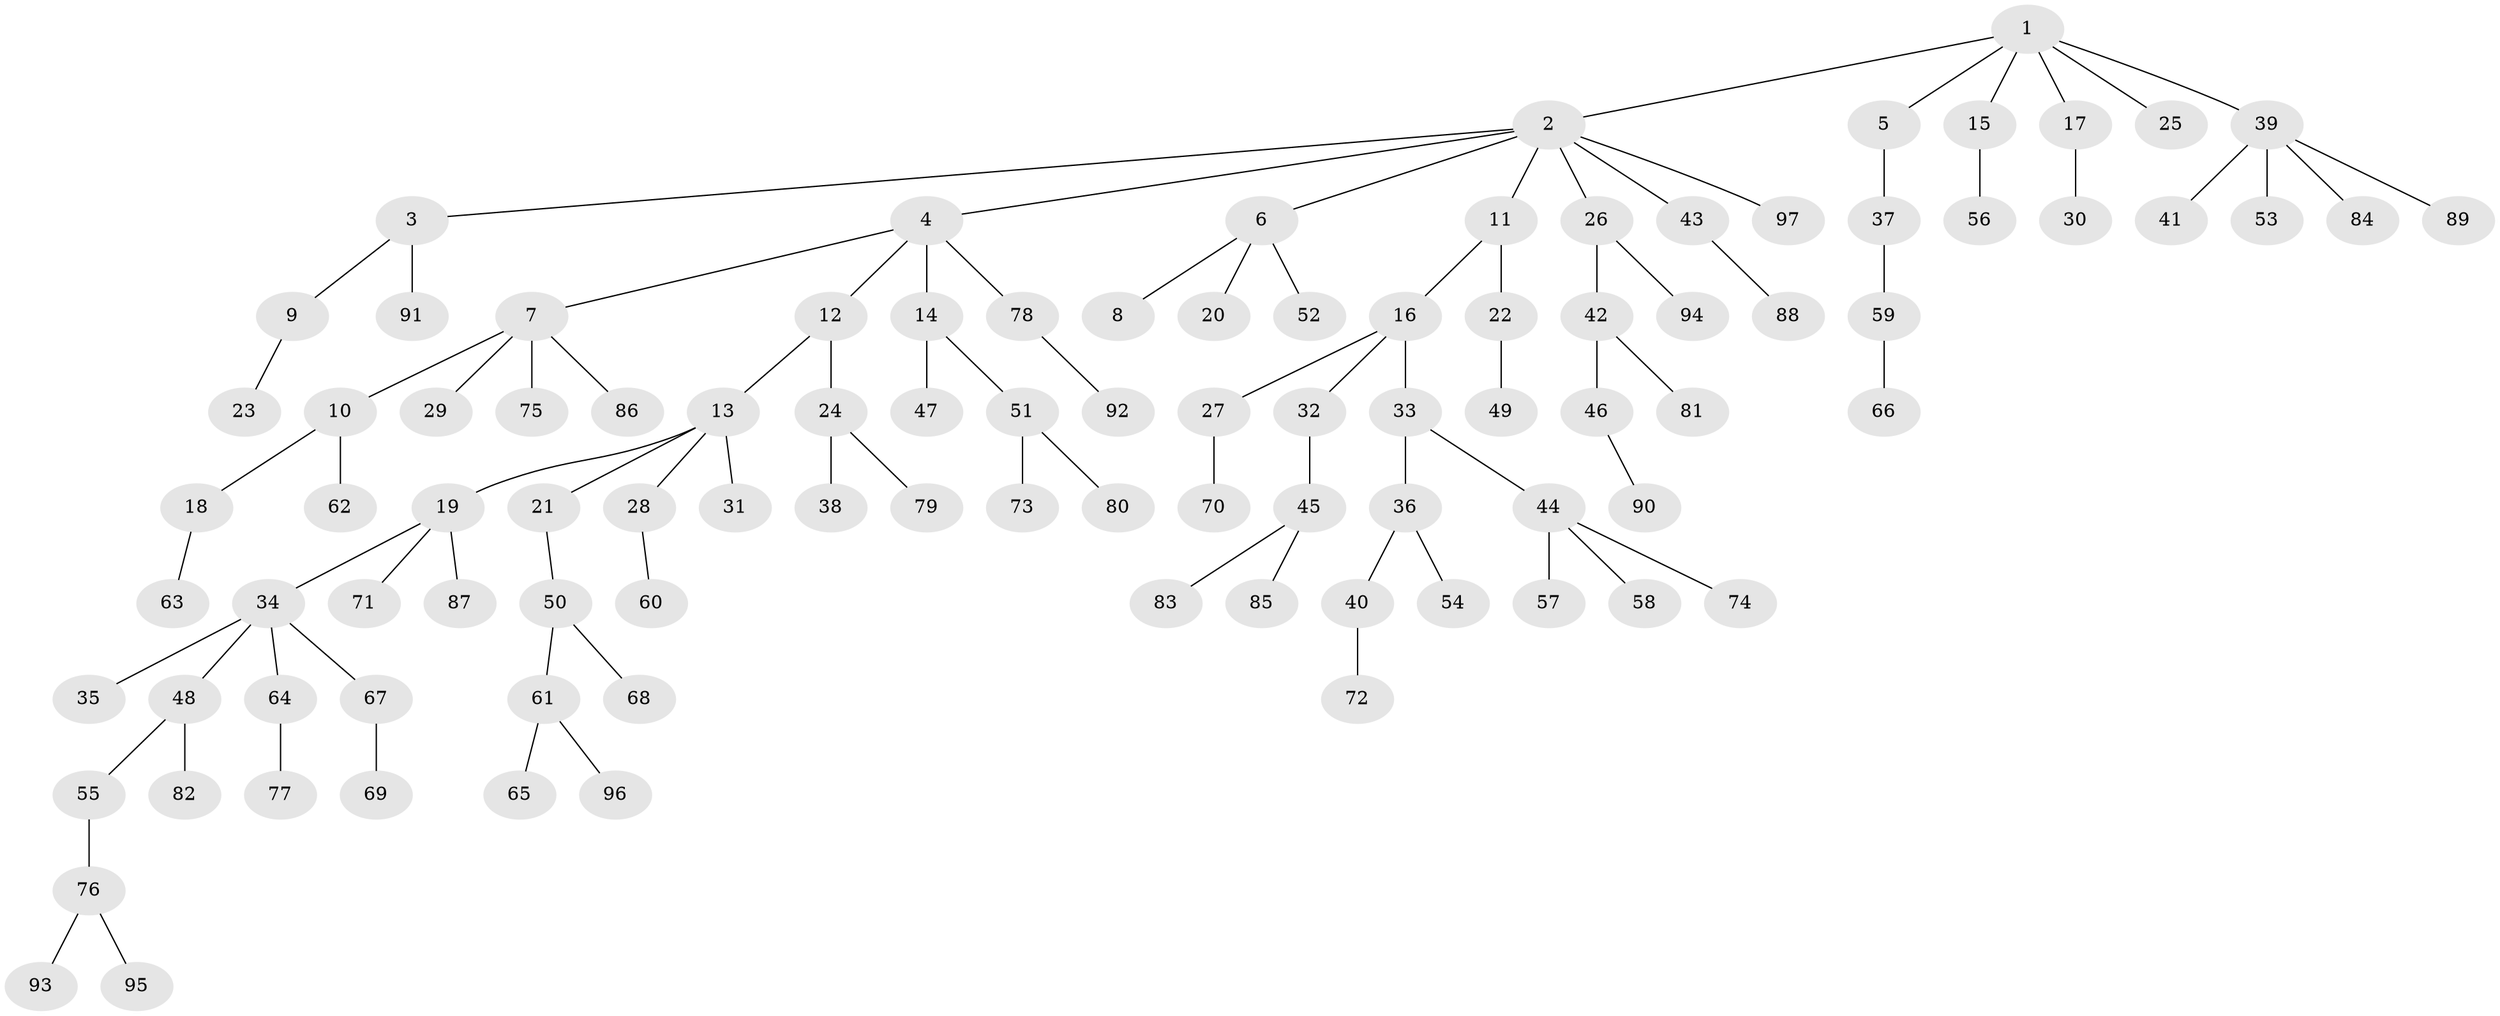 // coarse degree distribution, {5: 0.04477611940298507, 9: 0.014925373134328358, 3: 0.08955223880597014, 2: 0.22388059701492538, 4: 0.05970149253731343, 1: 0.5522388059701493, 7: 0.014925373134328358}
// Generated by graph-tools (version 1.1) at 2025/52/02/27/25 19:52:11]
// undirected, 97 vertices, 96 edges
graph export_dot {
graph [start="1"]
  node [color=gray90,style=filled];
  1;
  2;
  3;
  4;
  5;
  6;
  7;
  8;
  9;
  10;
  11;
  12;
  13;
  14;
  15;
  16;
  17;
  18;
  19;
  20;
  21;
  22;
  23;
  24;
  25;
  26;
  27;
  28;
  29;
  30;
  31;
  32;
  33;
  34;
  35;
  36;
  37;
  38;
  39;
  40;
  41;
  42;
  43;
  44;
  45;
  46;
  47;
  48;
  49;
  50;
  51;
  52;
  53;
  54;
  55;
  56;
  57;
  58;
  59;
  60;
  61;
  62;
  63;
  64;
  65;
  66;
  67;
  68;
  69;
  70;
  71;
  72;
  73;
  74;
  75;
  76;
  77;
  78;
  79;
  80;
  81;
  82;
  83;
  84;
  85;
  86;
  87;
  88;
  89;
  90;
  91;
  92;
  93;
  94;
  95;
  96;
  97;
  1 -- 2;
  1 -- 5;
  1 -- 15;
  1 -- 17;
  1 -- 25;
  1 -- 39;
  2 -- 3;
  2 -- 4;
  2 -- 6;
  2 -- 11;
  2 -- 26;
  2 -- 43;
  2 -- 97;
  3 -- 9;
  3 -- 91;
  4 -- 7;
  4 -- 12;
  4 -- 14;
  4 -- 78;
  5 -- 37;
  6 -- 8;
  6 -- 20;
  6 -- 52;
  7 -- 10;
  7 -- 29;
  7 -- 75;
  7 -- 86;
  9 -- 23;
  10 -- 18;
  10 -- 62;
  11 -- 16;
  11 -- 22;
  12 -- 13;
  12 -- 24;
  13 -- 19;
  13 -- 21;
  13 -- 28;
  13 -- 31;
  14 -- 47;
  14 -- 51;
  15 -- 56;
  16 -- 27;
  16 -- 32;
  16 -- 33;
  17 -- 30;
  18 -- 63;
  19 -- 34;
  19 -- 71;
  19 -- 87;
  21 -- 50;
  22 -- 49;
  24 -- 38;
  24 -- 79;
  26 -- 42;
  26 -- 94;
  27 -- 70;
  28 -- 60;
  32 -- 45;
  33 -- 36;
  33 -- 44;
  34 -- 35;
  34 -- 48;
  34 -- 64;
  34 -- 67;
  36 -- 40;
  36 -- 54;
  37 -- 59;
  39 -- 41;
  39 -- 53;
  39 -- 84;
  39 -- 89;
  40 -- 72;
  42 -- 46;
  42 -- 81;
  43 -- 88;
  44 -- 57;
  44 -- 58;
  44 -- 74;
  45 -- 83;
  45 -- 85;
  46 -- 90;
  48 -- 55;
  48 -- 82;
  50 -- 61;
  50 -- 68;
  51 -- 73;
  51 -- 80;
  55 -- 76;
  59 -- 66;
  61 -- 65;
  61 -- 96;
  64 -- 77;
  67 -- 69;
  76 -- 93;
  76 -- 95;
  78 -- 92;
}
